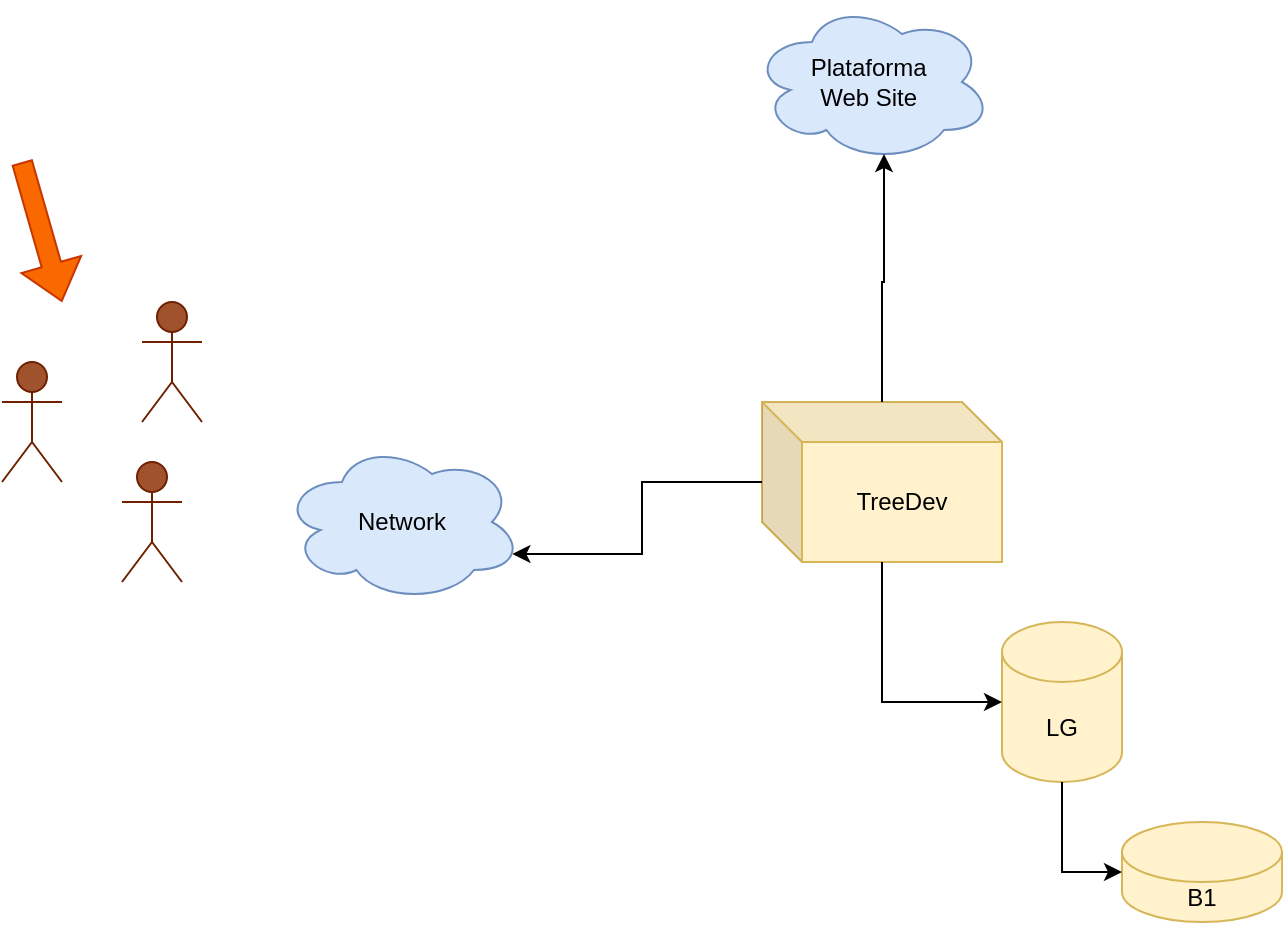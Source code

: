 <mxfile version="26.1.1">
  <diagram name="Página-1" id="OKVI52Qlez-yGc6pc8ad">
    <mxGraphModel dx="934" dy="505" grid="1" gridSize="10" guides="1" tooltips="1" connect="1" arrows="1" fold="1" page="1" pageScale="1" pageWidth="850" pageHeight="1100" math="0" shadow="0">
      <root>
        <mxCell id="0" />
        <mxCell id="1" parent="0" />
        <mxCell id="nMu7LTH7eqyM7O5s3VIu-1" value="Plataforma&amp;nbsp;&lt;div&gt;Web Site&amp;nbsp;&lt;/div&gt;" style="ellipse;shape=cloud;whiteSpace=wrap;html=1;fillColor=#dae8fc;strokeColor=#6c8ebf;" parent="1" vertex="1">
          <mxGeometry x="495" y="300" width="120" height="80" as="geometry" />
        </mxCell>
        <mxCell id="nMu7LTH7eqyM7O5s3VIu-2" value="TreeDev" style="shape=cube;whiteSpace=wrap;html=1;boundedLbl=1;backgroundOutline=1;darkOpacity=0.05;darkOpacity2=0.1;fillColor=#fff2cc;strokeColor=#d6b656;" parent="1" vertex="1">
          <mxGeometry x="500" y="500" width="120" height="80" as="geometry" />
        </mxCell>
        <mxCell id="nMu7LTH7eqyM7O5s3VIu-6" value="LG" style="shape=cylinder3;whiteSpace=wrap;html=1;boundedLbl=1;backgroundOutline=1;size=15;fillColor=#fff2cc;strokeColor=#d6b656;" parent="1" vertex="1">
          <mxGeometry x="620" y="610" width="60" height="80" as="geometry" />
        </mxCell>
        <mxCell id="nMu7LTH7eqyM7O5s3VIu-7" style="edgeStyle=orthogonalEdgeStyle;rounded=0;orthogonalLoop=1;jettySize=auto;html=1;entryX=0;entryY=0.5;entryDx=0;entryDy=0;entryPerimeter=0;" parent="1" source="nMu7LTH7eqyM7O5s3VIu-2" target="nMu7LTH7eqyM7O5s3VIu-6" edge="1">
          <mxGeometry relative="1" as="geometry" />
        </mxCell>
        <mxCell id="nMu7LTH7eqyM7O5s3VIu-10" value="B1" style="shape=cylinder3;whiteSpace=wrap;html=1;boundedLbl=1;backgroundOutline=1;size=15;fillColor=#fff2cc;strokeColor=#d6b656;" parent="1" vertex="1">
          <mxGeometry x="680" y="710" width="80" height="50" as="geometry" />
        </mxCell>
        <mxCell id="nMu7LTH7eqyM7O5s3VIu-12" style="edgeStyle=orthogonalEdgeStyle;rounded=0;orthogonalLoop=1;jettySize=auto;html=1;entryX=0;entryY=0.5;entryDx=0;entryDy=0;entryPerimeter=0;" parent="1" source="nMu7LTH7eqyM7O5s3VIu-6" target="nMu7LTH7eqyM7O5s3VIu-10" edge="1">
          <mxGeometry relative="1" as="geometry" />
        </mxCell>
        <mxCell id="59k-lhTBbhLe9gWHkSDD-3" value="Network" style="ellipse;shape=cloud;whiteSpace=wrap;html=1;fillColor=#dae8fc;strokeColor=#6c8ebf;" vertex="1" parent="1">
          <mxGeometry x="260" y="520" width="120" height="80" as="geometry" />
        </mxCell>
        <mxCell id="59k-lhTBbhLe9gWHkSDD-5" style="edgeStyle=orthogonalEdgeStyle;rounded=0;orthogonalLoop=1;jettySize=auto;html=1;entryX=0.96;entryY=0.7;entryDx=0;entryDy=0;entryPerimeter=0;" edge="1" parent="1" source="nMu7LTH7eqyM7O5s3VIu-2" target="59k-lhTBbhLe9gWHkSDD-3">
          <mxGeometry relative="1" as="geometry" />
        </mxCell>
        <mxCell id="59k-lhTBbhLe9gWHkSDD-9" value="Ian" style="shape=umlActor;verticalLabelPosition=bottom;verticalAlign=top;html=1;outlineConnect=0;fillColor=#a0522d;fontColor=#ffffff;strokeColor=#6D1F00;" vertex="1" parent="1">
          <mxGeometry x="120" y="480" width="30" height="60" as="geometry" />
        </mxCell>
        <mxCell id="59k-lhTBbhLe9gWHkSDD-10" value="Pedro" style="shape=umlActor;verticalLabelPosition=bottom;verticalAlign=top;html=1;outlineConnect=0;fillColor=#a0522d;strokeColor=#6D1F00;fontColor=#ffffff;" vertex="1" parent="1">
          <mxGeometry x="180" y="530" width="30" height="60" as="geometry" />
        </mxCell>
        <mxCell id="59k-lhTBbhLe9gWHkSDD-20" value="Kevin" style="shape=umlActor;verticalLabelPosition=bottom;verticalAlign=top;html=1;outlineConnect=0;fillColor=#a0522d;fontColor=#ffffff;strokeColor=#6D1F00;" vertex="1" parent="1">
          <mxGeometry x="190" y="450" width="30" height="60" as="geometry" />
        </mxCell>
        <mxCell id="59k-lhTBbhLe9gWHkSDD-27" value="" style="shape=flexArrow;endArrow=classic;html=1;rounded=0;fillColor=#fa6800;strokeColor=#C73500;" edge="1" parent="1">
          <mxGeometry width="50" height="50" relative="1" as="geometry">
            <mxPoint x="130" y="380" as="sourcePoint" />
            <mxPoint x="150" y="450" as="targetPoint" />
          </mxGeometry>
        </mxCell>
        <mxCell id="59k-lhTBbhLe9gWHkSDD-28" style="edgeStyle=orthogonalEdgeStyle;rounded=0;orthogonalLoop=1;jettySize=auto;html=1;entryX=0.55;entryY=0.95;entryDx=0;entryDy=0;entryPerimeter=0;" edge="1" parent="1" source="nMu7LTH7eqyM7O5s3VIu-2" target="nMu7LTH7eqyM7O5s3VIu-1">
          <mxGeometry relative="1" as="geometry" />
        </mxCell>
      </root>
    </mxGraphModel>
  </diagram>
</mxfile>
